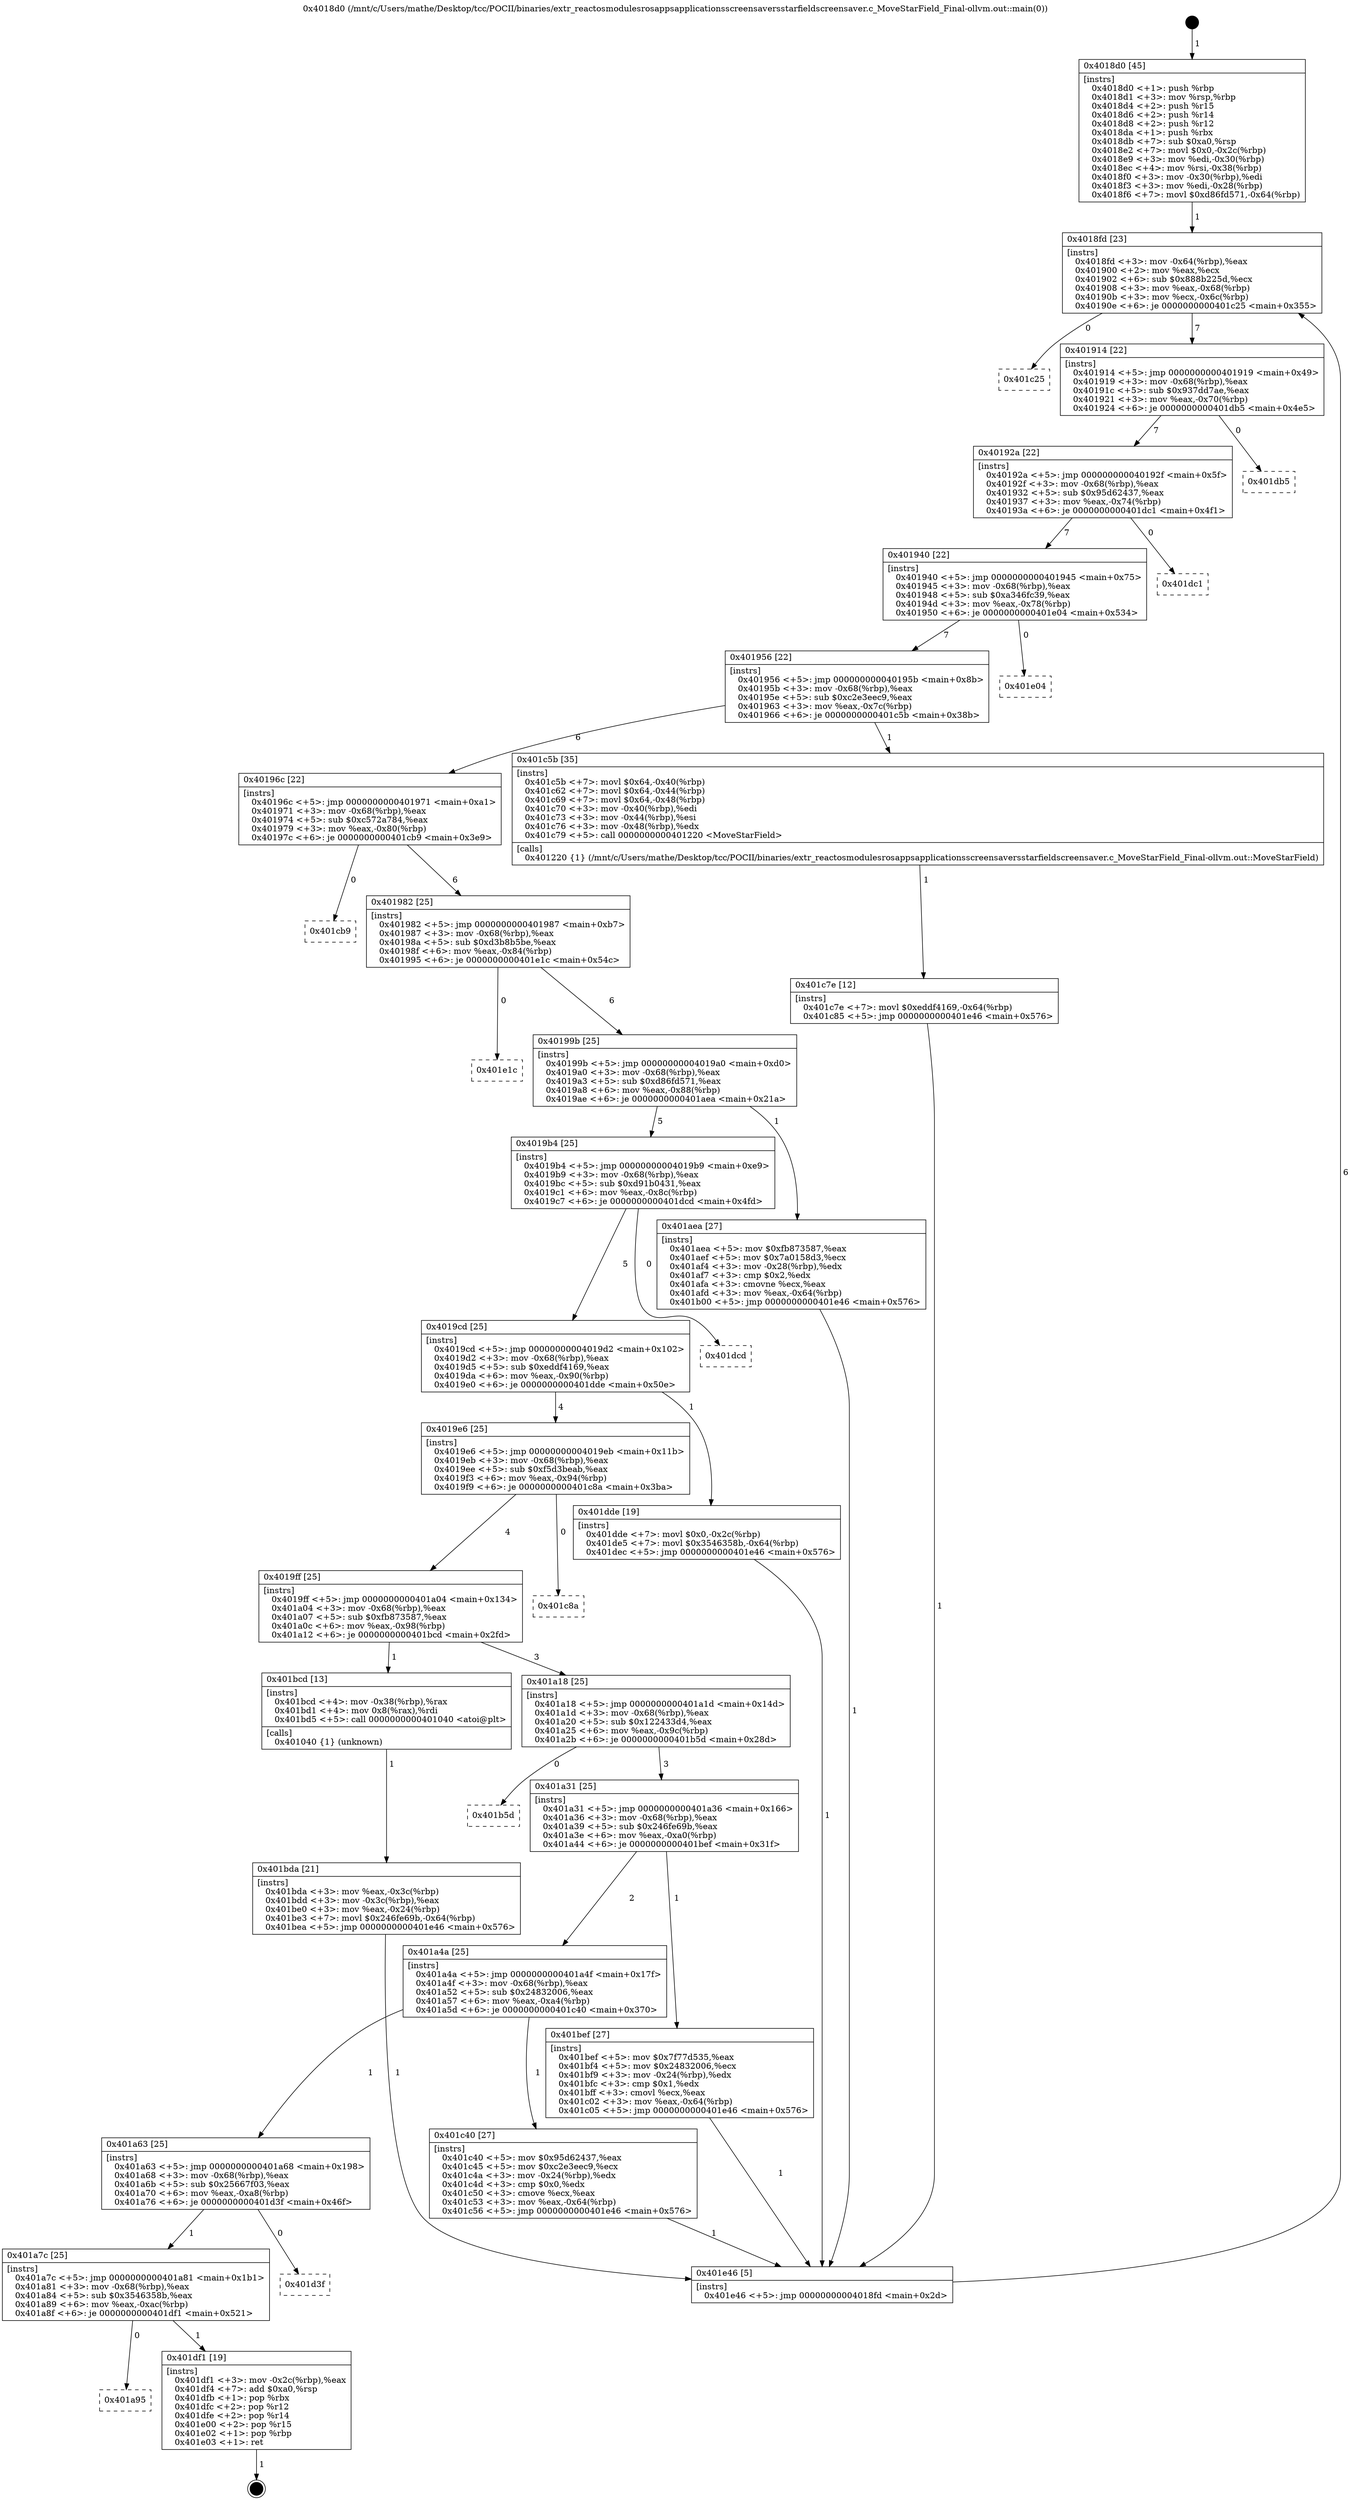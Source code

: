 digraph "0x4018d0" {
  label = "0x4018d0 (/mnt/c/Users/mathe/Desktop/tcc/POCII/binaries/extr_reactosmodulesrosappsapplicationsscreensaversstarfieldscreensaver.c_MoveStarField_Final-ollvm.out::main(0))"
  labelloc = "t"
  node[shape=record]

  Entry [label="",width=0.3,height=0.3,shape=circle,fillcolor=black,style=filled]
  "0x4018fd" [label="{
     0x4018fd [23]\l
     | [instrs]\l
     &nbsp;&nbsp;0x4018fd \<+3\>: mov -0x64(%rbp),%eax\l
     &nbsp;&nbsp;0x401900 \<+2\>: mov %eax,%ecx\l
     &nbsp;&nbsp;0x401902 \<+6\>: sub $0x888b225d,%ecx\l
     &nbsp;&nbsp;0x401908 \<+3\>: mov %eax,-0x68(%rbp)\l
     &nbsp;&nbsp;0x40190b \<+3\>: mov %ecx,-0x6c(%rbp)\l
     &nbsp;&nbsp;0x40190e \<+6\>: je 0000000000401c25 \<main+0x355\>\l
  }"]
  "0x401c25" [label="{
     0x401c25\l
  }", style=dashed]
  "0x401914" [label="{
     0x401914 [22]\l
     | [instrs]\l
     &nbsp;&nbsp;0x401914 \<+5\>: jmp 0000000000401919 \<main+0x49\>\l
     &nbsp;&nbsp;0x401919 \<+3\>: mov -0x68(%rbp),%eax\l
     &nbsp;&nbsp;0x40191c \<+5\>: sub $0x937dd7ae,%eax\l
     &nbsp;&nbsp;0x401921 \<+3\>: mov %eax,-0x70(%rbp)\l
     &nbsp;&nbsp;0x401924 \<+6\>: je 0000000000401db5 \<main+0x4e5\>\l
  }"]
  Exit [label="",width=0.3,height=0.3,shape=circle,fillcolor=black,style=filled,peripheries=2]
  "0x401db5" [label="{
     0x401db5\l
  }", style=dashed]
  "0x40192a" [label="{
     0x40192a [22]\l
     | [instrs]\l
     &nbsp;&nbsp;0x40192a \<+5\>: jmp 000000000040192f \<main+0x5f\>\l
     &nbsp;&nbsp;0x40192f \<+3\>: mov -0x68(%rbp),%eax\l
     &nbsp;&nbsp;0x401932 \<+5\>: sub $0x95d62437,%eax\l
     &nbsp;&nbsp;0x401937 \<+3\>: mov %eax,-0x74(%rbp)\l
     &nbsp;&nbsp;0x40193a \<+6\>: je 0000000000401dc1 \<main+0x4f1\>\l
  }"]
  "0x401a95" [label="{
     0x401a95\l
  }", style=dashed]
  "0x401dc1" [label="{
     0x401dc1\l
  }", style=dashed]
  "0x401940" [label="{
     0x401940 [22]\l
     | [instrs]\l
     &nbsp;&nbsp;0x401940 \<+5\>: jmp 0000000000401945 \<main+0x75\>\l
     &nbsp;&nbsp;0x401945 \<+3\>: mov -0x68(%rbp),%eax\l
     &nbsp;&nbsp;0x401948 \<+5\>: sub $0xa346fc39,%eax\l
     &nbsp;&nbsp;0x40194d \<+3\>: mov %eax,-0x78(%rbp)\l
     &nbsp;&nbsp;0x401950 \<+6\>: je 0000000000401e04 \<main+0x534\>\l
  }"]
  "0x401df1" [label="{
     0x401df1 [19]\l
     | [instrs]\l
     &nbsp;&nbsp;0x401df1 \<+3\>: mov -0x2c(%rbp),%eax\l
     &nbsp;&nbsp;0x401df4 \<+7\>: add $0xa0,%rsp\l
     &nbsp;&nbsp;0x401dfb \<+1\>: pop %rbx\l
     &nbsp;&nbsp;0x401dfc \<+2\>: pop %r12\l
     &nbsp;&nbsp;0x401dfe \<+2\>: pop %r14\l
     &nbsp;&nbsp;0x401e00 \<+2\>: pop %r15\l
     &nbsp;&nbsp;0x401e02 \<+1\>: pop %rbp\l
     &nbsp;&nbsp;0x401e03 \<+1\>: ret\l
  }"]
  "0x401e04" [label="{
     0x401e04\l
  }", style=dashed]
  "0x401956" [label="{
     0x401956 [22]\l
     | [instrs]\l
     &nbsp;&nbsp;0x401956 \<+5\>: jmp 000000000040195b \<main+0x8b\>\l
     &nbsp;&nbsp;0x40195b \<+3\>: mov -0x68(%rbp),%eax\l
     &nbsp;&nbsp;0x40195e \<+5\>: sub $0xc2e3eec9,%eax\l
     &nbsp;&nbsp;0x401963 \<+3\>: mov %eax,-0x7c(%rbp)\l
     &nbsp;&nbsp;0x401966 \<+6\>: je 0000000000401c5b \<main+0x38b\>\l
  }"]
  "0x401a7c" [label="{
     0x401a7c [25]\l
     | [instrs]\l
     &nbsp;&nbsp;0x401a7c \<+5\>: jmp 0000000000401a81 \<main+0x1b1\>\l
     &nbsp;&nbsp;0x401a81 \<+3\>: mov -0x68(%rbp),%eax\l
     &nbsp;&nbsp;0x401a84 \<+5\>: sub $0x3546358b,%eax\l
     &nbsp;&nbsp;0x401a89 \<+6\>: mov %eax,-0xac(%rbp)\l
     &nbsp;&nbsp;0x401a8f \<+6\>: je 0000000000401df1 \<main+0x521\>\l
  }"]
  "0x401c5b" [label="{
     0x401c5b [35]\l
     | [instrs]\l
     &nbsp;&nbsp;0x401c5b \<+7\>: movl $0x64,-0x40(%rbp)\l
     &nbsp;&nbsp;0x401c62 \<+7\>: movl $0x64,-0x44(%rbp)\l
     &nbsp;&nbsp;0x401c69 \<+7\>: movl $0x64,-0x48(%rbp)\l
     &nbsp;&nbsp;0x401c70 \<+3\>: mov -0x40(%rbp),%edi\l
     &nbsp;&nbsp;0x401c73 \<+3\>: mov -0x44(%rbp),%esi\l
     &nbsp;&nbsp;0x401c76 \<+3\>: mov -0x48(%rbp),%edx\l
     &nbsp;&nbsp;0x401c79 \<+5\>: call 0000000000401220 \<MoveStarField\>\l
     | [calls]\l
     &nbsp;&nbsp;0x401220 \{1\} (/mnt/c/Users/mathe/Desktop/tcc/POCII/binaries/extr_reactosmodulesrosappsapplicationsscreensaversstarfieldscreensaver.c_MoveStarField_Final-ollvm.out::MoveStarField)\l
  }"]
  "0x40196c" [label="{
     0x40196c [22]\l
     | [instrs]\l
     &nbsp;&nbsp;0x40196c \<+5\>: jmp 0000000000401971 \<main+0xa1\>\l
     &nbsp;&nbsp;0x401971 \<+3\>: mov -0x68(%rbp),%eax\l
     &nbsp;&nbsp;0x401974 \<+5\>: sub $0xc572a784,%eax\l
     &nbsp;&nbsp;0x401979 \<+3\>: mov %eax,-0x80(%rbp)\l
     &nbsp;&nbsp;0x40197c \<+6\>: je 0000000000401cb9 \<main+0x3e9\>\l
  }"]
  "0x401d3f" [label="{
     0x401d3f\l
  }", style=dashed]
  "0x401cb9" [label="{
     0x401cb9\l
  }", style=dashed]
  "0x401982" [label="{
     0x401982 [25]\l
     | [instrs]\l
     &nbsp;&nbsp;0x401982 \<+5\>: jmp 0000000000401987 \<main+0xb7\>\l
     &nbsp;&nbsp;0x401987 \<+3\>: mov -0x68(%rbp),%eax\l
     &nbsp;&nbsp;0x40198a \<+5\>: sub $0xd3b8b5be,%eax\l
     &nbsp;&nbsp;0x40198f \<+6\>: mov %eax,-0x84(%rbp)\l
     &nbsp;&nbsp;0x401995 \<+6\>: je 0000000000401e1c \<main+0x54c\>\l
  }"]
  "0x401c7e" [label="{
     0x401c7e [12]\l
     | [instrs]\l
     &nbsp;&nbsp;0x401c7e \<+7\>: movl $0xeddf4169,-0x64(%rbp)\l
     &nbsp;&nbsp;0x401c85 \<+5\>: jmp 0000000000401e46 \<main+0x576\>\l
  }"]
  "0x401e1c" [label="{
     0x401e1c\l
  }", style=dashed]
  "0x40199b" [label="{
     0x40199b [25]\l
     | [instrs]\l
     &nbsp;&nbsp;0x40199b \<+5\>: jmp 00000000004019a0 \<main+0xd0\>\l
     &nbsp;&nbsp;0x4019a0 \<+3\>: mov -0x68(%rbp),%eax\l
     &nbsp;&nbsp;0x4019a3 \<+5\>: sub $0xd86fd571,%eax\l
     &nbsp;&nbsp;0x4019a8 \<+6\>: mov %eax,-0x88(%rbp)\l
     &nbsp;&nbsp;0x4019ae \<+6\>: je 0000000000401aea \<main+0x21a\>\l
  }"]
  "0x401a63" [label="{
     0x401a63 [25]\l
     | [instrs]\l
     &nbsp;&nbsp;0x401a63 \<+5\>: jmp 0000000000401a68 \<main+0x198\>\l
     &nbsp;&nbsp;0x401a68 \<+3\>: mov -0x68(%rbp),%eax\l
     &nbsp;&nbsp;0x401a6b \<+5\>: sub $0x25667f03,%eax\l
     &nbsp;&nbsp;0x401a70 \<+6\>: mov %eax,-0xa8(%rbp)\l
     &nbsp;&nbsp;0x401a76 \<+6\>: je 0000000000401d3f \<main+0x46f\>\l
  }"]
  "0x401aea" [label="{
     0x401aea [27]\l
     | [instrs]\l
     &nbsp;&nbsp;0x401aea \<+5\>: mov $0xfb873587,%eax\l
     &nbsp;&nbsp;0x401aef \<+5\>: mov $0x7a0158d3,%ecx\l
     &nbsp;&nbsp;0x401af4 \<+3\>: mov -0x28(%rbp),%edx\l
     &nbsp;&nbsp;0x401af7 \<+3\>: cmp $0x2,%edx\l
     &nbsp;&nbsp;0x401afa \<+3\>: cmovne %ecx,%eax\l
     &nbsp;&nbsp;0x401afd \<+3\>: mov %eax,-0x64(%rbp)\l
     &nbsp;&nbsp;0x401b00 \<+5\>: jmp 0000000000401e46 \<main+0x576\>\l
  }"]
  "0x4019b4" [label="{
     0x4019b4 [25]\l
     | [instrs]\l
     &nbsp;&nbsp;0x4019b4 \<+5\>: jmp 00000000004019b9 \<main+0xe9\>\l
     &nbsp;&nbsp;0x4019b9 \<+3\>: mov -0x68(%rbp),%eax\l
     &nbsp;&nbsp;0x4019bc \<+5\>: sub $0xd91b0431,%eax\l
     &nbsp;&nbsp;0x4019c1 \<+6\>: mov %eax,-0x8c(%rbp)\l
     &nbsp;&nbsp;0x4019c7 \<+6\>: je 0000000000401dcd \<main+0x4fd\>\l
  }"]
  "0x401e46" [label="{
     0x401e46 [5]\l
     | [instrs]\l
     &nbsp;&nbsp;0x401e46 \<+5\>: jmp 00000000004018fd \<main+0x2d\>\l
  }"]
  "0x4018d0" [label="{
     0x4018d0 [45]\l
     | [instrs]\l
     &nbsp;&nbsp;0x4018d0 \<+1\>: push %rbp\l
     &nbsp;&nbsp;0x4018d1 \<+3\>: mov %rsp,%rbp\l
     &nbsp;&nbsp;0x4018d4 \<+2\>: push %r15\l
     &nbsp;&nbsp;0x4018d6 \<+2\>: push %r14\l
     &nbsp;&nbsp;0x4018d8 \<+2\>: push %r12\l
     &nbsp;&nbsp;0x4018da \<+1\>: push %rbx\l
     &nbsp;&nbsp;0x4018db \<+7\>: sub $0xa0,%rsp\l
     &nbsp;&nbsp;0x4018e2 \<+7\>: movl $0x0,-0x2c(%rbp)\l
     &nbsp;&nbsp;0x4018e9 \<+3\>: mov %edi,-0x30(%rbp)\l
     &nbsp;&nbsp;0x4018ec \<+4\>: mov %rsi,-0x38(%rbp)\l
     &nbsp;&nbsp;0x4018f0 \<+3\>: mov -0x30(%rbp),%edi\l
     &nbsp;&nbsp;0x4018f3 \<+3\>: mov %edi,-0x28(%rbp)\l
     &nbsp;&nbsp;0x4018f6 \<+7\>: movl $0xd86fd571,-0x64(%rbp)\l
  }"]
  "0x401c40" [label="{
     0x401c40 [27]\l
     | [instrs]\l
     &nbsp;&nbsp;0x401c40 \<+5\>: mov $0x95d62437,%eax\l
     &nbsp;&nbsp;0x401c45 \<+5\>: mov $0xc2e3eec9,%ecx\l
     &nbsp;&nbsp;0x401c4a \<+3\>: mov -0x24(%rbp),%edx\l
     &nbsp;&nbsp;0x401c4d \<+3\>: cmp $0x0,%edx\l
     &nbsp;&nbsp;0x401c50 \<+3\>: cmove %ecx,%eax\l
     &nbsp;&nbsp;0x401c53 \<+3\>: mov %eax,-0x64(%rbp)\l
     &nbsp;&nbsp;0x401c56 \<+5\>: jmp 0000000000401e46 \<main+0x576\>\l
  }"]
  "0x401dcd" [label="{
     0x401dcd\l
  }", style=dashed]
  "0x4019cd" [label="{
     0x4019cd [25]\l
     | [instrs]\l
     &nbsp;&nbsp;0x4019cd \<+5\>: jmp 00000000004019d2 \<main+0x102\>\l
     &nbsp;&nbsp;0x4019d2 \<+3\>: mov -0x68(%rbp),%eax\l
     &nbsp;&nbsp;0x4019d5 \<+5\>: sub $0xeddf4169,%eax\l
     &nbsp;&nbsp;0x4019da \<+6\>: mov %eax,-0x90(%rbp)\l
     &nbsp;&nbsp;0x4019e0 \<+6\>: je 0000000000401dde \<main+0x50e\>\l
  }"]
  "0x401a4a" [label="{
     0x401a4a [25]\l
     | [instrs]\l
     &nbsp;&nbsp;0x401a4a \<+5\>: jmp 0000000000401a4f \<main+0x17f\>\l
     &nbsp;&nbsp;0x401a4f \<+3\>: mov -0x68(%rbp),%eax\l
     &nbsp;&nbsp;0x401a52 \<+5\>: sub $0x24832006,%eax\l
     &nbsp;&nbsp;0x401a57 \<+6\>: mov %eax,-0xa4(%rbp)\l
     &nbsp;&nbsp;0x401a5d \<+6\>: je 0000000000401c40 \<main+0x370\>\l
  }"]
  "0x401dde" [label="{
     0x401dde [19]\l
     | [instrs]\l
     &nbsp;&nbsp;0x401dde \<+7\>: movl $0x0,-0x2c(%rbp)\l
     &nbsp;&nbsp;0x401de5 \<+7\>: movl $0x3546358b,-0x64(%rbp)\l
     &nbsp;&nbsp;0x401dec \<+5\>: jmp 0000000000401e46 \<main+0x576\>\l
  }"]
  "0x4019e6" [label="{
     0x4019e6 [25]\l
     | [instrs]\l
     &nbsp;&nbsp;0x4019e6 \<+5\>: jmp 00000000004019eb \<main+0x11b\>\l
     &nbsp;&nbsp;0x4019eb \<+3\>: mov -0x68(%rbp),%eax\l
     &nbsp;&nbsp;0x4019ee \<+5\>: sub $0xf5d3beab,%eax\l
     &nbsp;&nbsp;0x4019f3 \<+6\>: mov %eax,-0x94(%rbp)\l
     &nbsp;&nbsp;0x4019f9 \<+6\>: je 0000000000401c8a \<main+0x3ba\>\l
  }"]
  "0x401bef" [label="{
     0x401bef [27]\l
     | [instrs]\l
     &nbsp;&nbsp;0x401bef \<+5\>: mov $0x7f77d535,%eax\l
     &nbsp;&nbsp;0x401bf4 \<+5\>: mov $0x24832006,%ecx\l
     &nbsp;&nbsp;0x401bf9 \<+3\>: mov -0x24(%rbp),%edx\l
     &nbsp;&nbsp;0x401bfc \<+3\>: cmp $0x1,%edx\l
     &nbsp;&nbsp;0x401bff \<+3\>: cmovl %ecx,%eax\l
     &nbsp;&nbsp;0x401c02 \<+3\>: mov %eax,-0x64(%rbp)\l
     &nbsp;&nbsp;0x401c05 \<+5\>: jmp 0000000000401e46 \<main+0x576\>\l
  }"]
  "0x401c8a" [label="{
     0x401c8a\l
  }", style=dashed]
  "0x4019ff" [label="{
     0x4019ff [25]\l
     | [instrs]\l
     &nbsp;&nbsp;0x4019ff \<+5\>: jmp 0000000000401a04 \<main+0x134\>\l
     &nbsp;&nbsp;0x401a04 \<+3\>: mov -0x68(%rbp),%eax\l
     &nbsp;&nbsp;0x401a07 \<+5\>: sub $0xfb873587,%eax\l
     &nbsp;&nbsp;0x401a0c \<+6\>: mov %eax,-0x98(%rbp)\l
     &nbsp;&nbsp;0x401a12 \<+6\>: je 0000000000401bcd \<main+0x2fd\>\l
  }"]
  "0x401a31" [label="{
     0x401a31 [25]\l
     | [instrs]\l
     &nbsp;&nbsp;0x401a31 \<+5\>: jmp 0000000000401a36 \<main+0x166\>\l
     &nbsp;&nbsp;0x401a36 \<+3\>: mov -0x68(%rbp),%eax\l
     &nbsp;&nbsp;0x401a39 \<+5\>: sub $0x246fe69b,%eax\l
     &nbsp;&nbsp;0x401a3e \<+6\>: mov %eax,-0xa0(%rbp)\l
     &nbsp;&nbsp;0x401a44 \<+6\>: je 0000000000401bef \<main+0x31f\>\l
  }"]
  "0x401bcd" [label="{
     0x401bcd [13]\l
     | [instrs]\l
     &nbsp;&nbsp;0x401bcd \<+4\>: mov -0x38(%rbp),%rax\l
     &nbsp;&nbsp;0x401bd1 \<+4\>: mov 0x8(%rax),%rdi\l
     &nbsp;&nbsp;0x401bd5 \<+5\>: call 0000000000401040 \<atoi@plt\>\l
     | [calls]\l
     &nbsp;&nbsp;0x401040 \{1\} (unknown)\l
  }"]
  "0x401a18" [label="{
     0x401a18 [25]\l
     | [instrs]\l
     &nbsp;&nbsp;0x401a18 \<+5\>: jmp 0000000000401a1d \<main+0x14d\>\l
     &nbsp;&nbsp;0x401a1d \<+3\>: mov -0x68(%rbp),%eax\l
     &nbsp;&nbsp;0x401a20 \<+5\>: sub $0x122433d4,%eax\l
     &nbsp;&nbsp;0x401a25 \<+6\>: mov %eax,-0x9c(%rbp)\l
     &nbsp;&nbsp;0x401a2b \<+6\>: je 0000000000401b5d \<main+0x28d\>\l
  }"]
  "0x401bda" [label="{
     0x401bda [21]\l
     | [instrs]\l
     &nbsp;&nbsp;0x401bda \<+3\>: mov %eax,-0x3c(%rbp)\l
     &nbsp;&nbsp;0x401bdd \<+3\>: mov -0x3c(%rbp),%eax\l
     &nbsp;&nbsp;0x401be0 \<+3\>: mov %eax,-0x24(%rbp)\l
     &nbsp;&nbsp;0x401be3 \<+7\>: movl $0x246fe69b,-0x64(%rbp)\l
     &nbsp;&nbsp;0x401bea \<+5\>: jmp 0000000000401e46 \<main+0x576\>\l
  }"]
  "0x401b5d" [label="{
     0x401b5d\l
  }", style=dashed]
  Entry -> "0x4018d0" [label=" 1"]
  "0x4018fd" -> "0x401c25" [label=" 0"]
  "0x4018fd" -> "0x401914" [label=" 7"]
  "0x401df1" -> Exit [label=" 1"]
  "0x401914" -> "0x401db5" [label=" 0"]
  "0x401914" -> "0x40192a" [label=" 7"]
  "0x401a7c" -> "0x401a95" [label=" 0"]
  "0x40192a" -> "0x401dc1" [label=" 0"]
  "0x40192a" -> "0x401940" [label=" 7"]
  "0x401a7c" -> "0x401df1" [label=" 1"]
  "0x401940" -> "0x401e04" [label=" 0"]
  "0x401940" -> "0x401956" [label=" 7"]
  "0x401a63" -> "0x401a7c" [label=" 1"]
  "0x401956" -> "0x401c5b" [label=" 1"]
  "0x401956" -> "0x40196c" [label=" 6"]
  "0x401a63" -> "0x401d3f" [label=" 0"]
  "0x40196c" -> "0x401cb9" [label=" 0"]
  "0x40196c" -> "0x401982" [label=" 6"]
  "0x401dde" -> "0x401e46" [label=" 1"]
  "0x401982" -> "0x401e1c" [label=" 0"]
  "0x401982" -> "0x40199b" [label=" 6"]
  "0x401c7e" -> "0x401e46" [label=" 1"]
  "0x40199b" -> "0x401aea" [label=" 1"]
  "0x40199b" -> "0x4019b4" [label=" 5"]
  "0x401aea" -> "0x401e46" [label=" 1"]
  "0x4018d0" -> "0x4018fd" [label=" 1"]
  "0x401e46" -> "0x4018fd" [label=" 6"]
  "0x401c5b" -> "0x401c7e" [label=" 1"]
  "0x4019b4" -> "0x401dcd" [label=" 0"]
  "0x4019b4" -> "0x4019cd" [label=" 5"]
  "0x401c40" -> "0x401e46" [label=" 1"]
  "0x4019cd" -> "0x401dde" [label=" 1"]
  "0x4019cd" -> "0x4019e6" [label=" 4"]
  "0x401a4a" -> "0x401c40" [label=" 1"]
  "0x4019e6" -> "0x401c8a" [label=" 0"]
  "0x4019e6" -> "0x4019ff" [label=" 4"]
  "0x401a4a" -> "0x401a63" [label=" 1"]
  "0x4019ff" -> "0x401bcd" [label=" 1"]
  "0x4019ff" -> "0x401a18" [label=" 3"]
  "0x401bcd" -> "0x401bda" [label=" 1"]
  "0x401bda" -> "0x401e46" [label=" 1"]
  "0x401a31" -> "0x401a4a" [label=" 2"]
  "0x401a18" -> "0x401b5d" [label=" 0"]
  "0x401a18" -> "0x401a31" [label=" 3"]
  "0x401bef" -> "0x401e46" [label=" 1"]
  "0x401a31" -> "0x401bef" [label=" 1"]
}
